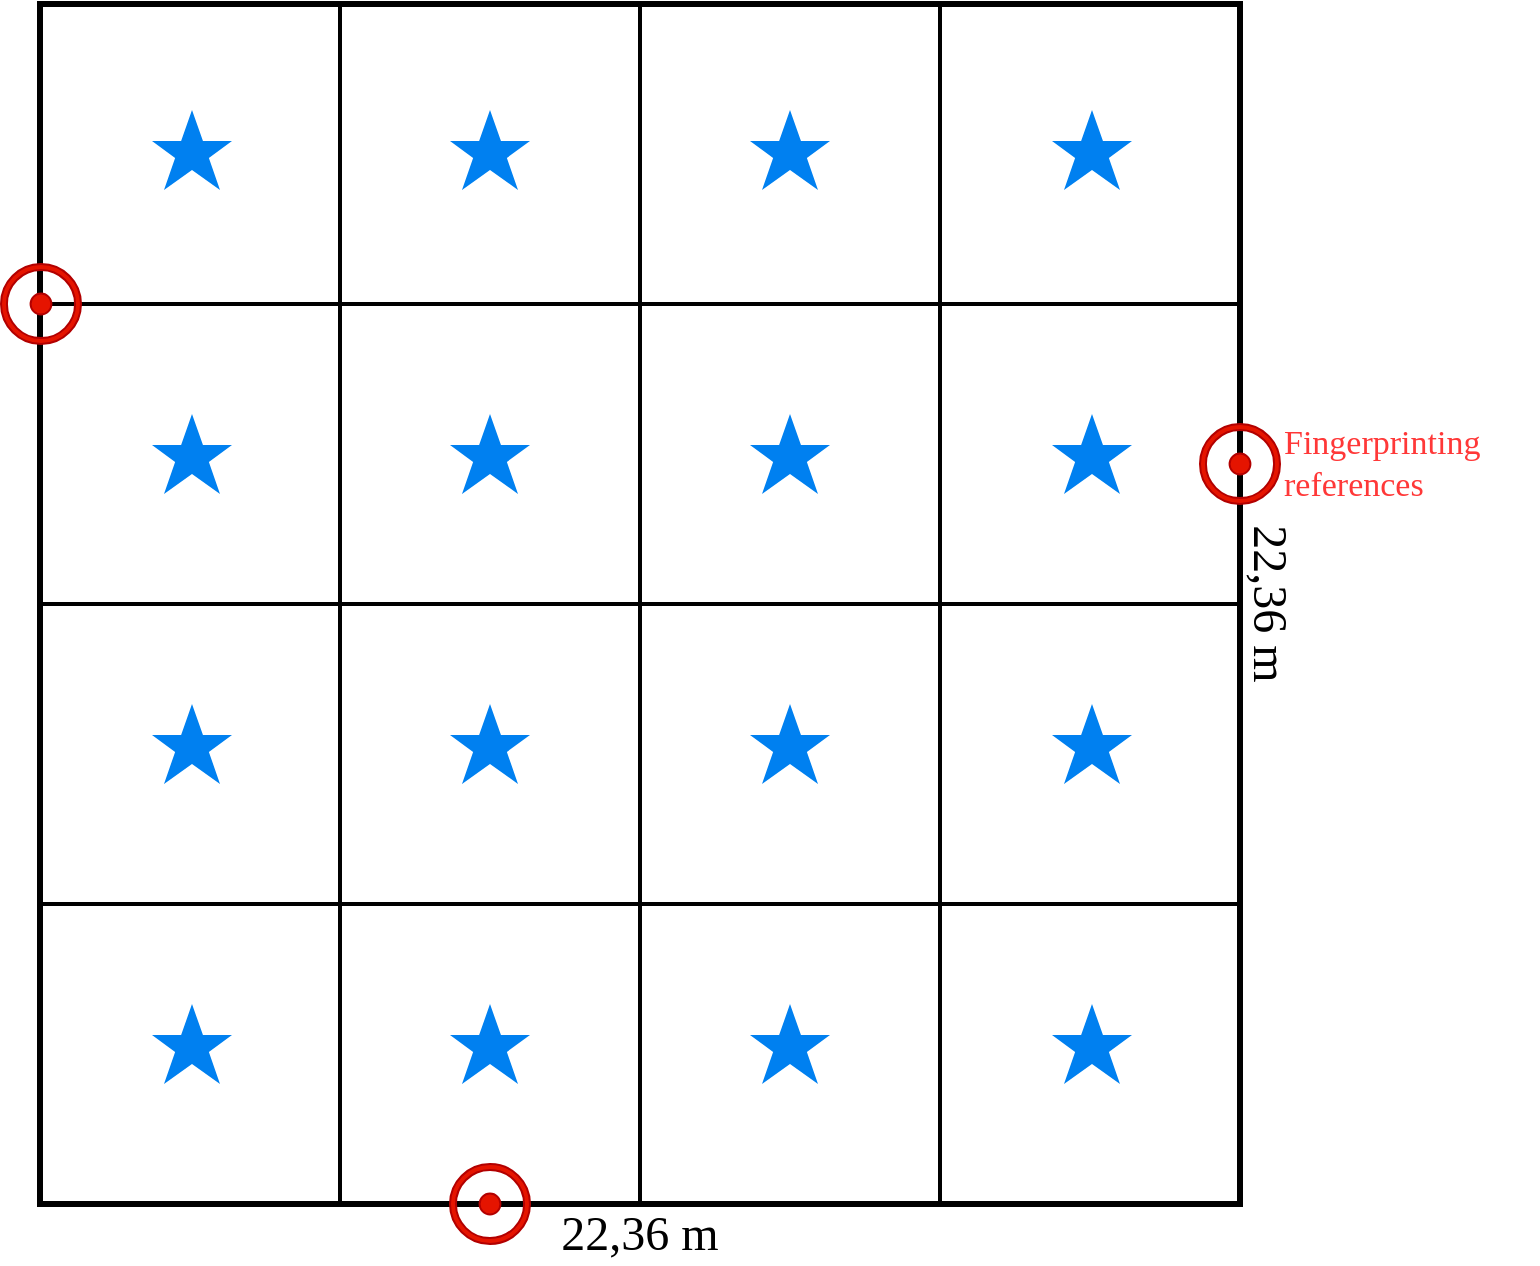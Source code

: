 <mxfile version="27.0.5">
  <diagram name="Pagina-1" id="UuUYXzAEWv39CZCAbuMW">
    <mxGraphModel dx="1746" dy="968" grid="1" gridSize="10" guides="1" tooltips="1" connect="1" arrows="1" fold="1" page="1" pageScale="1" pageWidth="1169" pageHeight="1654" math="0" shadow="0">
      <root>
        <mxCell id="0" />
        <mxCell id="1" parent="0" />
        <mxCell id="AaGyangYr17NNu87FVBh-1" value="" style="whiteSpace=wrap;html=1;aspect=fixed;fillColor=none;strokeWidth=3;" parent="1" vertex="1">
          <mxGeometry x="41" y="40" width="600" height="600" as="geometry" />
        </mxCell>
        <mxCell id="AaGyangYr17NNu87FVBh-2" value="22,36 m" style="text;html=1;align=center;verticalAlign=middle;whiteSpace=wrap;rounded=0;fontSize=24;fontFamily=DIN Alternate;" parent="1" vertex="1">
          <mxGeometry x="286" y="640" width="110" height="30" as="geometry" />
        </mxCell>
        <mxCell id="AaGyangYr17NNu87FVBh-3" value="22,36 m" style="text;html=1;align=center;verticalAlign=middle;whiteSpace=wrap;rounded=0;fontSize=24;rotation=90;fontFamily=DIN Alternate;" parent="1" vertex="1">
          <mxGeometry x="601" y="325" width="110" height="30" as="geometry" />
        </mxCell>
        <mxCell id="AaGyangYr17NNu87FVBh-4" value="" style="endArrow=none;html=1;rounded=0;entryX=0.5;entryY=0;entryDx=0;entryDy=0;exitX=0.5;exitY=0;exitDx=0;exitDy=0;strokeWidth=2;" parent="1" source="AaGyangYr17NNu87FVBh-2" target="AaGyangYr17NNu87FVBh-1" edge="1">
          <mxGeometry width="50" height="50" relative="1" as="geometry">
            <mxPoint x="301" y="300" as="sourcePoint" />
            <mxPoint x="351" y="250" as="targetPoint" />
          </mxGeometry>
        </mxCell>
        <mxCell id="AaGyangYr17NNu87FVBh-5" value="" style="endArrow=none;html=1;rounded=0;entryX=0.25;entryY=0;entryDx=0;entryDy=0;exitX=0.25;exitY=1;exitDx=0;exitDy=0;strokeWidth=2;" parent="1" source="AaGyangYr17NNu87FVBh-1" target="AaGyangYr17NNu87FVBh-1" edge="1">
          <mxGeometry width="50" height="50" relative="1" as="geometry">
            <mxPoint x="181" y="640" as="sourcePoint" />
            <mxPoint x="181" y="40" as="targetPoint" />
          </mxGeometry>
        </mxCell>
        <mxCell id="AaGyangYr17NNu87FVBh-6" value="" style="endArrow=none;html=1;rounded=0;entryX=0.75;entryY=0;entryDx=0;entryDy=0;exitX=0.75;exitY=1;exitDx=0;exitDy=0;strokeWidth=2;" parent="1" source="AaGyangYr17NNu87FVBh-1" target="AaGyangYr17NNu87FVBh-1" edge="1">
          <mxGeometry width="50" height="50" relative="1" as="geometry">
            <mxPoint x="481" y="650" as="sourcePoint" />
            <mxPoint x="481" y="50" as="targetPoint" />
          </mxGeometry>
        </mxCell>
        <mxCell id="AaGyangYr17NNu87FVBh-7" value="" style="endArrow=none;html=1;rounded=0;entryX=1;entryY=0.25;entryDx=0;entryDy=0;exitX=0;exitY=0.25;exitDx=0;exitDy=0;strokeWidth=2;" parent="1" source="AaGyangYr17NNu87FVBh-1" target="AaGyangYr17NNu87FVBh-1" edge="1">
          <mxGeometry width="50" height="50" relative="1" as="geometry">
            <mxPoint x="501" y="650" as="sourcePoint" />
            <mxPoint x="501" y="50" as="targetPoint" />
          </mxGeometry>
        </mxCell>
        <mxCell id="AaGyangYr17NNu87FVBh-8" value="" style="endArrow=none;html=1;rounded=0;entryX=0.5;entryY=1;entryDx=0;entryDy=0;exitX=0;exitY=0.5;exitDx=0;exitDy=0;strokeWidth=2;" parent="1" source="AaGyangYr17NNu87FVBh-1" target="AaGyangYr17NNu87FVBh-3" edge="1">
          <mxGeometry width="50" height="50" relative="1" as="geometry">
            <mxPoint x="201" y="650" as="sourcePoint" />
            <mxPoint x="201" y="50" as="targetPoint" />
          </mxGeometry>
        </mxCell>
        <mxCell id="AaGyangYr17NNu87FVBh-9" value="" style="endArrow=none;html=1;rounded=0;entryX=1;entryY=0.75;entryDx=0;entryDy=0;exitX=0;exitY=0.75;exitDx=0;exitDy=0;strokeWidth=2;" parent="1" source="AaGyangYr17NNu87FVBh-1" target="AaGyangYr17NNu87FVBh-1" edge="1">
          <mxGeometry width="50" height="50" relative="1" as="geometry">
            <mxPoint x="51" y="200" as="sourcePoint" />
            <mxPoint x="651" y="200" as="targetPoint" />
          </mxGeometry>
        </mxCell>
        <mxCell id="AaGyangYr17NNu87FVBh-11" value="" style="html=1;verticalLabelPosition=bottom;labelBackgroundColor=#ffffff;verticalAlign=top;shadow=0;dashed=0;strokeWidth=2;shape=mxgraph.ios7.misc.star;fillColor=#0080f0;strokeColor=none;sketch=0;" parent="1" vertex="1">
          <mxGeometry x="97" y="93" width="40" height="40" as="geometry" />
        </mxCell>
        <mxCell id="AaGyangYr17NNu87FVBh-13" value="" style="shape=mxgraph.signs.nature.sun_1;html=1;pointerEvents=1;fillColor=#e51400;strokeColor=#B20000;verticalLabelPosition=bottom;verticalAlign=top;align=center;fontColor=#ffffff;" parent="1" vertex="1">
          <mxGeometry x="21.5" y="170" width="40" height="40" as="geometry" />
        </mxCell>
        <mxCell id="AaGyangYr17NNu87FVBh-15" value="" style="shape=mxgraph.signs.nature.sun_1;html=1;pointerEvents=1;fillColor=#e51400;strokeColor=#B20000;verticalLabelPosition=bottom;verticalAlign=top;align=center;fontColor=#ffffff;" parent="1" vertex="1">
          <mxGeometry x="621" y="250" width="40" height="40" as="geometry" />
        </mxCell>
        <mxCell id="AaGyangYr17NNu87FVBh-16" value="" style="shape=mxgraph.signs.nature.sun_1;html=1;pointerEvents=1;fillColor=#e51400;strokeColor=#B20000;verticalLabelPosition=bottom;verticalAlign=top;align=center;fontColor=#ffffff;" parent="1" vertex="1">
          <mxGeometry x="246" y="620" width="40" height="40" as="geometry" />
        </mxCell>
        <mxCell id="AaGyangYr17NNu87FVBh-17" value="&lt;font style=&quot;color: light-dark(rgb(255, 56, 56), rgb(237, 237, 237));&quot;&gt;Fingerprinting&lt;/font&gt;&lt;div&gt;&lt;font style=&quot;color: light-dark(rgb(255, 56, 56), rgb(237, 237, 237));&quot;&gt;references&lt;/font&gt;&lt;/div&gt;" style="text;html=1;align=left;verticalAlign=middle;whiteSpace=wrap;rounded=0;fontFamily=DIN Alternate;fontSize=17;" parent="1" vertex="1">
          <mxGeometry x="661" y="247" width="129" height="45" as="geometry" />
        </mxCell>
        <mxCell id="AaGyangYr17NNu87FVBh-18" value="" style="html=1;verticalLabelPosition=bottom;labelBackgroundColor=#ffffff;verticalAlign=top;shadow=0;dashed=0;strokeWidth=2;shape=mxgraph.ios7.misc.star;fillColor=#0080f0;strokeColor=none;sketch=0;" parent="1" vertex="1">
          <mxGeometry x="246" y="93" width="40" height="40" as="geometry" />
        </mxCell>
        <mxCell id="AaGyangYr17NNu87FVBh-19" value="" style="html=1;verticalLabelPosition=bottom;labelBackgroundColor=#ffffff;verticalAlign=top;shadow=0;dashed=0;strokeWidth=2;shape=mxgraph.ios7.misc.star;fillColor=#0080f0;strokeColor=none;sketch=0;" parent="1" vertex="1">
          <mxGeometry x="396" y="93" width="40" height="40" as="geometry" />
        </mxCell>
        <mxCell id="AaGyangYr17NNu87FVBh-20" value="" style="html=1;verticalLabelPosition=bottom;labelBackgroundColor=#ffffff;verticalAlign=top;shadow=0;dashed=0;strokeWidth=2;shape=mxgraph.ios7.misc.star;fillColor=#0080f0;strokeColor=none;sketch=0;" parent="1" vertex="1">
          <mxGeometry x="547" y="93" width="40" height="40" as="geometry" />
        </mxCell>
        <mxCell id="AaGyangYr17NNu87FVBh-22" value="" style="html=1;verticalLabelPosition=bottom;labelBackgroundColor=#ffffff;verticalAlign=top;shadow=0;dashed=0;strokeWidth=2;shape=mxgraph.ios7.misc.star;fillColor=#0080f0;strokeColor=none;sketch=0;" parent="1" vertex="1">
          <mxGeometry x="97" y="245" width="40" height="40" as="geometry" />
        </mxCell>
        <mxCell id="AaGyangYr17NNu87FVBh-23" value="" style="html=1;verticalLabelPosition=bottom;labelBackgroundColor=#ffffff;verticalAlign=top;shadow=0;dashed=0;strokeWidth=2;shape=mxgraph.ios7.misc.star;fillColor=#0080f0;strokeColor=none;sketch=0;" parent="1" vertex="1">
          <mxGeometry x="246" y="245" width="40" height="40" as="geometry" />
        </mxCell>
        <mxCell id="AaGyangYr17NNu87FVBh-24" value="" style="html=1;verticalLabelPosition=bottom;labelBackgroundColor=#ffffff;verticalAlign=top;shadow=0;dashed=0;strokeWidth=2;shape=mxgraph.ios7.misc.star;fillColor=#0080f0;strokeColor=none;sketch=0;" parent="1" vertex="1">
          <mxGeometry x="396" y="245" width="40" height="40" as="geometry" />
        </mxCell>
        <mxCell id="AaGyangYr17NNu87FVBh-25" value="" style="html=1;verticalLabelPosition=bottom;labelBackgroundColor=#ffffff;verticalAlign=top;shadow=0;dashed=0;strokeWidth=2;shape=mxgraph.ios7.misc.star;fillColor=#0080f0;strokeColor=none;sketch=0;" parent="1" vertex="1">
          <mxGeometry x="547" y="245" width="40" height="40" as="geometry" />
        </mxCell>
        <mxCell id="AaGyangYr17NNu87FVBh-26" value="" style="html=1;verticalLabelPosition=bottom;labelBackgroundColor=#ffffff;verticalAlign=top;shadow=0;dashed=0;strokeWidth=2;shape=mxgraph.ios7.misc.star;fillColor=#0080f0;strokeColor=none;sketch=0;" parent="1" vertex="1">
          <mxGeometry x="97" y="390" width="40" height="40" as="geometry" />
        </mxCell>
        <mxCell id="AaGyangYr17NNu87FVBh-27" value="" style="html=1;verticalLabelPosition=bottom;labelBackgroundColor=#ffffff;verticalAlign=top;shadow=0;dashed=0;strokeWidth=2;shape=mxgraph.ios7.misc.star;fillColor=#0080f0;strokeColor=none;sketch=0;" parent="1" vertex="1">
          <mxGeometry x="246" y="390" width="40" height="40" as="geometry" />
        </mxCell>
        <mxCell id="AaGyangYr17NNu87FVBh-28" value="" style="html=1;verticalLabelPosition=bottom;labelBackgroundColor=#ffffff;verticalAlign=top;shadow=0;dashed=0;strokeWidth=2;shape=mxgraph.ios7.misc.star;fillColor=#0080f0;strokeColor=none;sketch=0;" parent="1" vertex="1">
          <mxGeometry x="396" y="390" width="40" height="40" as="geometry" />
        </mxCell>
        <mxCell id="AaGyangYr17NNu87FVBh-29" value="" style="html=1;verticalLabelPosition=bottom;labelBackgroundColor=#ffffff;verticalAlign=top;shadow=0;dashed=0;strokeWidth=2;shape=mxgraph.ios7.misc.star;fillColor=#0080f0;strokeColor=none;sketch=0;" parent="1" vertex="1">
          <mxGeometry x="547" y="390" width="40" height="40" as="geometry" />
        </mxCell>
        <mxCell id="AaGyangYr17NNu87FVBh-30" value="" style="html=1;verticalLabelPosition=bottom;labelBackgroundColor=#ffffff;verticalAlign=top;shadow=0;dashed=0;strokeWidth=2;shape=mxgraph.ios7.misc.star;fillColor=#0080f0;strokeColor=none;sketch=0;" parent="1" vertex="1">
          <mxGeometry x="97" y="540" width="40" height="40" as="geometry" />
        </mxCell>
        <mxCell id="AaGyangYr17NNu87FVBh-31" value="" style="html=1;verticalLabelPosition=bottom;labelBackgroundColor=#ffffff;verticalAlign=top;shadow=0;dashed=0;strokeWidth=2;shape=mxgraph.ios7.misc.star;fillColor=#0080f0;strokeColor=none;sketch=0;" parent="1" vertex="1">
          <mxGeometry x="246" y="540" width="40" height="40" as="geometry" />
        </mxCell>
        <mxCell id="AaGyangYr17NNu87FVBh-32" value="" style="html=1;verticalLabelPosition=bottom;labelBackgroundColor=#ffffff;verticalAlign=top;shadow=0;dashed=0;strokeWidth=2;shape=mxgraph.ios7.misc.star;fillColor=#0080f0;strokeColor=none;sketch=0;" parent="1" vertex="1">
          <mxGeometry x="396" y="540" width="40" height="40" as="geometry" />
        </mxCell>
        <mxCell id="AaGyangYr17NNu87FVBh-33" value="" style="html=1;verticalLabelPosition=bottom;labelBackgroundColor=#ffffff;verticalAlign=top;shadow=0;dashed=0;strokeWidth=2;shape=mxgraph.ios7.misc.star;fillColor=#0080f0;strokeColor=none;sketch=0;" parent="1" vertex="1">
          <mxGeometry x="547" y="540" width="40" height="40" as="geometry" />
        </mxCell>
      </root>
    </mxGraphModel>
  </diagram>
</mxfile>
